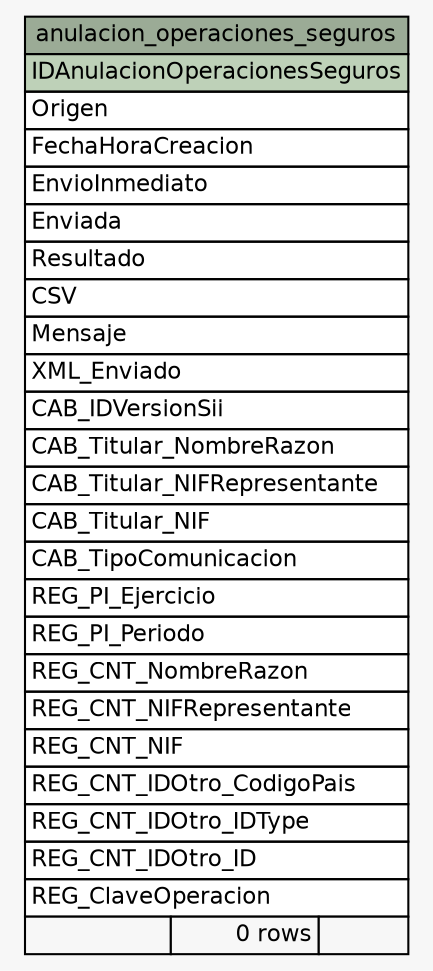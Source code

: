 // dot 2.38.0 on Windows 10 10.0
// SchemaSpy rev 590
digraph "anulacion_operaciones_seguros" {
  graph [
    rankdir="RL"
    bgcolor="#f7f7f7"
    nodesep="0.18"
    ranksep="0.46"
    fontname="Helvetica"
    fontsize="11"
  ];
  node [
    fontname="Helvetica"
    fontsize="11"
    shape="plaintext"
  ];
  edge [
    arrowsize="0.8"
  ];
  "anulacion_operaciones_seguros" [
    label=<
    <TABLE BORDER="0" CELLBORDER="1" CELLSPACING="0" BGCOLOR="#ffffff">
      <TR><TD COLSPAN="3" BGCOLOR="#9bab96" ALIGN="CENTER">anulacion_operaciones_seguros</TD></TR>
      <TR><TD PORT="IDAnulacionOperacionesSeguros" COLSPAN="3" BGCOLOR="#bed1b8" ALIGN="LEFT">IDAnulacionOperacionesSeguros</TD></TR>
      <TR><TD PORT="Origen" COLSPAN="3" ALIGN="LEFT">Origen</TD></TR>
      <TR><TD PORT="FechaHoraCreacion" COLSPAN="3" ALIGN="LEFT">FechaHoraCreacion</TD></TR>
      <TR><TD PORT="EnvioInmediato" COLSPAN="3" ALIGN="LEFT">EnvioInmediato</TD></TR>
      <TR><TD PORT="Enviada" COLSPAN="3" ALIGN="LEFT">Enviada</TD></TR>
      <TR><TD PORT="Resultado" COLSPAN="3" ALIGN="LEFT">Resultado</TD></TR>
      <TR><TD PORT="CSV" COLSPAN="3" ALIGN="LEFT">CSV</TD></TR>
      <TR><TD PORT="Mensaje" COLSPAN="3" ALIGN="LEFT">Mensaje</TD></TR>
      <TR><TD PORT="XML_Enviado" COLSPAN="3" ALIGN="LEFT">XML_Enviado</TD></TR>
      <TR><TD PORT="CAB_IDVersionSii" COLSPAN="3" ALIGN="LEFT">CAB_IDVersionSii</TD></TR>
      <TR><TD PORT="CAB_Titular_NombreRazon" COLSPAN="3" ALIGN="LEFT">CAB_Titular_NombreRazon</TD></TR>
      <TR><TD PORT="CAB_Titular_NIFRepresentante" COLSPAN="3" ALIGN="LEFT">CAB_Titular_NIFRepresentante</TD></TR>
      <TR><TD PORT="CAB_Titular_NIF" COLSPAN="3" ALIGN="LEFT">CAB_Titular_NIF</TD></TR>
      <TR><TD PORT="CAB_TipoComunicacion" COLSPAN="3" ALIGN="LEFT">CAB_TipoComunicacion</TD></TR>
      <TR><TD PORT="REG_PI_Ejercicio" COLSPAN="3" ALIGN="LEFT">REG_PI_Ejercicio</TD></TR>
      <TR><TD PORT="REG_PI_Periodo" COLSPAN="3" ALIGN="LEFT">REG_PI_Periodo</TD></TR>
      <TR><TD PORT="REG_CNT_NombreRazon" COLSPAN="3" ALIGN="LEFT">REG_CNT_NombreRazon</TD></TR>
      <TR><TD PORT="REG_CNT_NIFRepresentante" COLSPAN="3" ALIGN="LEFT">REG_CNT_NIFRepresentante</TD></TR>
      <TR><TD PORT="REG_CNT_NIF" COLSPAN="3" ALIGN="LEFT">REG_CNT_NIF</TD></TR>
      <TR><TD PORT="REG_CNT_IDOtro_CodigoPais" COLSPAN="3" ALIGN="LEFT">REG_CNT_IDOtro_CodigoPais</TD></TR>
      <TR><TD PORT="REG_CNT_IDOtro_IDType" COLSPAN="3" ALIGN="LEFT">REG_CNT_IDOtro_IDType</TD></TR>
      <TR><TD PORT="REG_CNT_IDOtro_ID" COLSPAN="3" ALIGN="LEFT">REG_CNT_IDOtro_ID</TD></TR>
      <TR><TD PORT="REG_ClaveOperacion" COLSPAN="3" ALIGN="LEFT">REG_ClaveOperacion</TD></TR>
      <TR><TD ALIGN="LEFT" BGCOLOR="#f7f7f7">  </TD><TD ALIGN="RIGHT" BGCOLOR="#f7f7f7">0 rows</TD><TD ALIGN="RIGHT" BGCOLOR="#f7f7f7">  </TD></TR>
    </TABLE>>
    URL="tables/anulacion_operaciones_seguros.html"
    tooltip="anulacion_operaciones_seguros"
  ];
}
